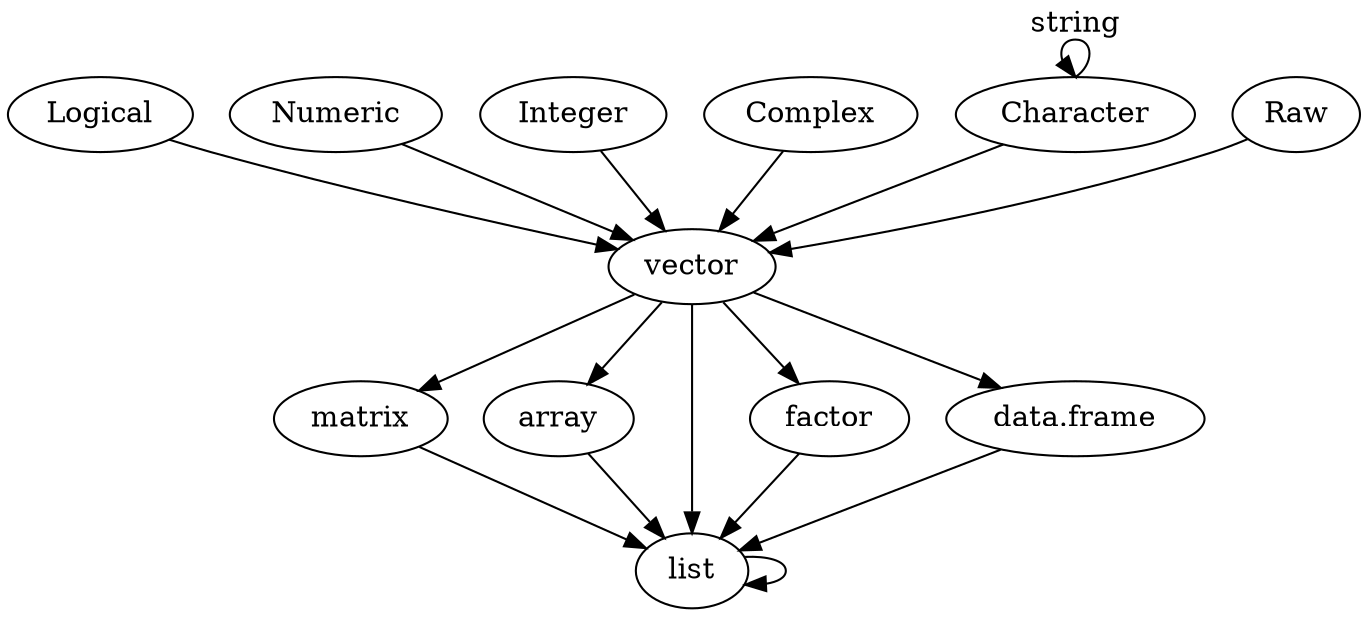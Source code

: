 digraph data_type{
    ordering="out";
    {"Logical", "Numeric", "Integer", "Complex", "Character", "Raw"} -> "vector";
    "Character" -> "Character" [label="string", headport="n", tailport="n"];
    "vector" -> "matrix" -> "list";
    "vector" -> "array" -> "list";
    "vector" -> "list";
    "vector" -> "factor" -> "list";
    "vector" -> "data.frame" -> "list";
    "list" -> "list";
    }
